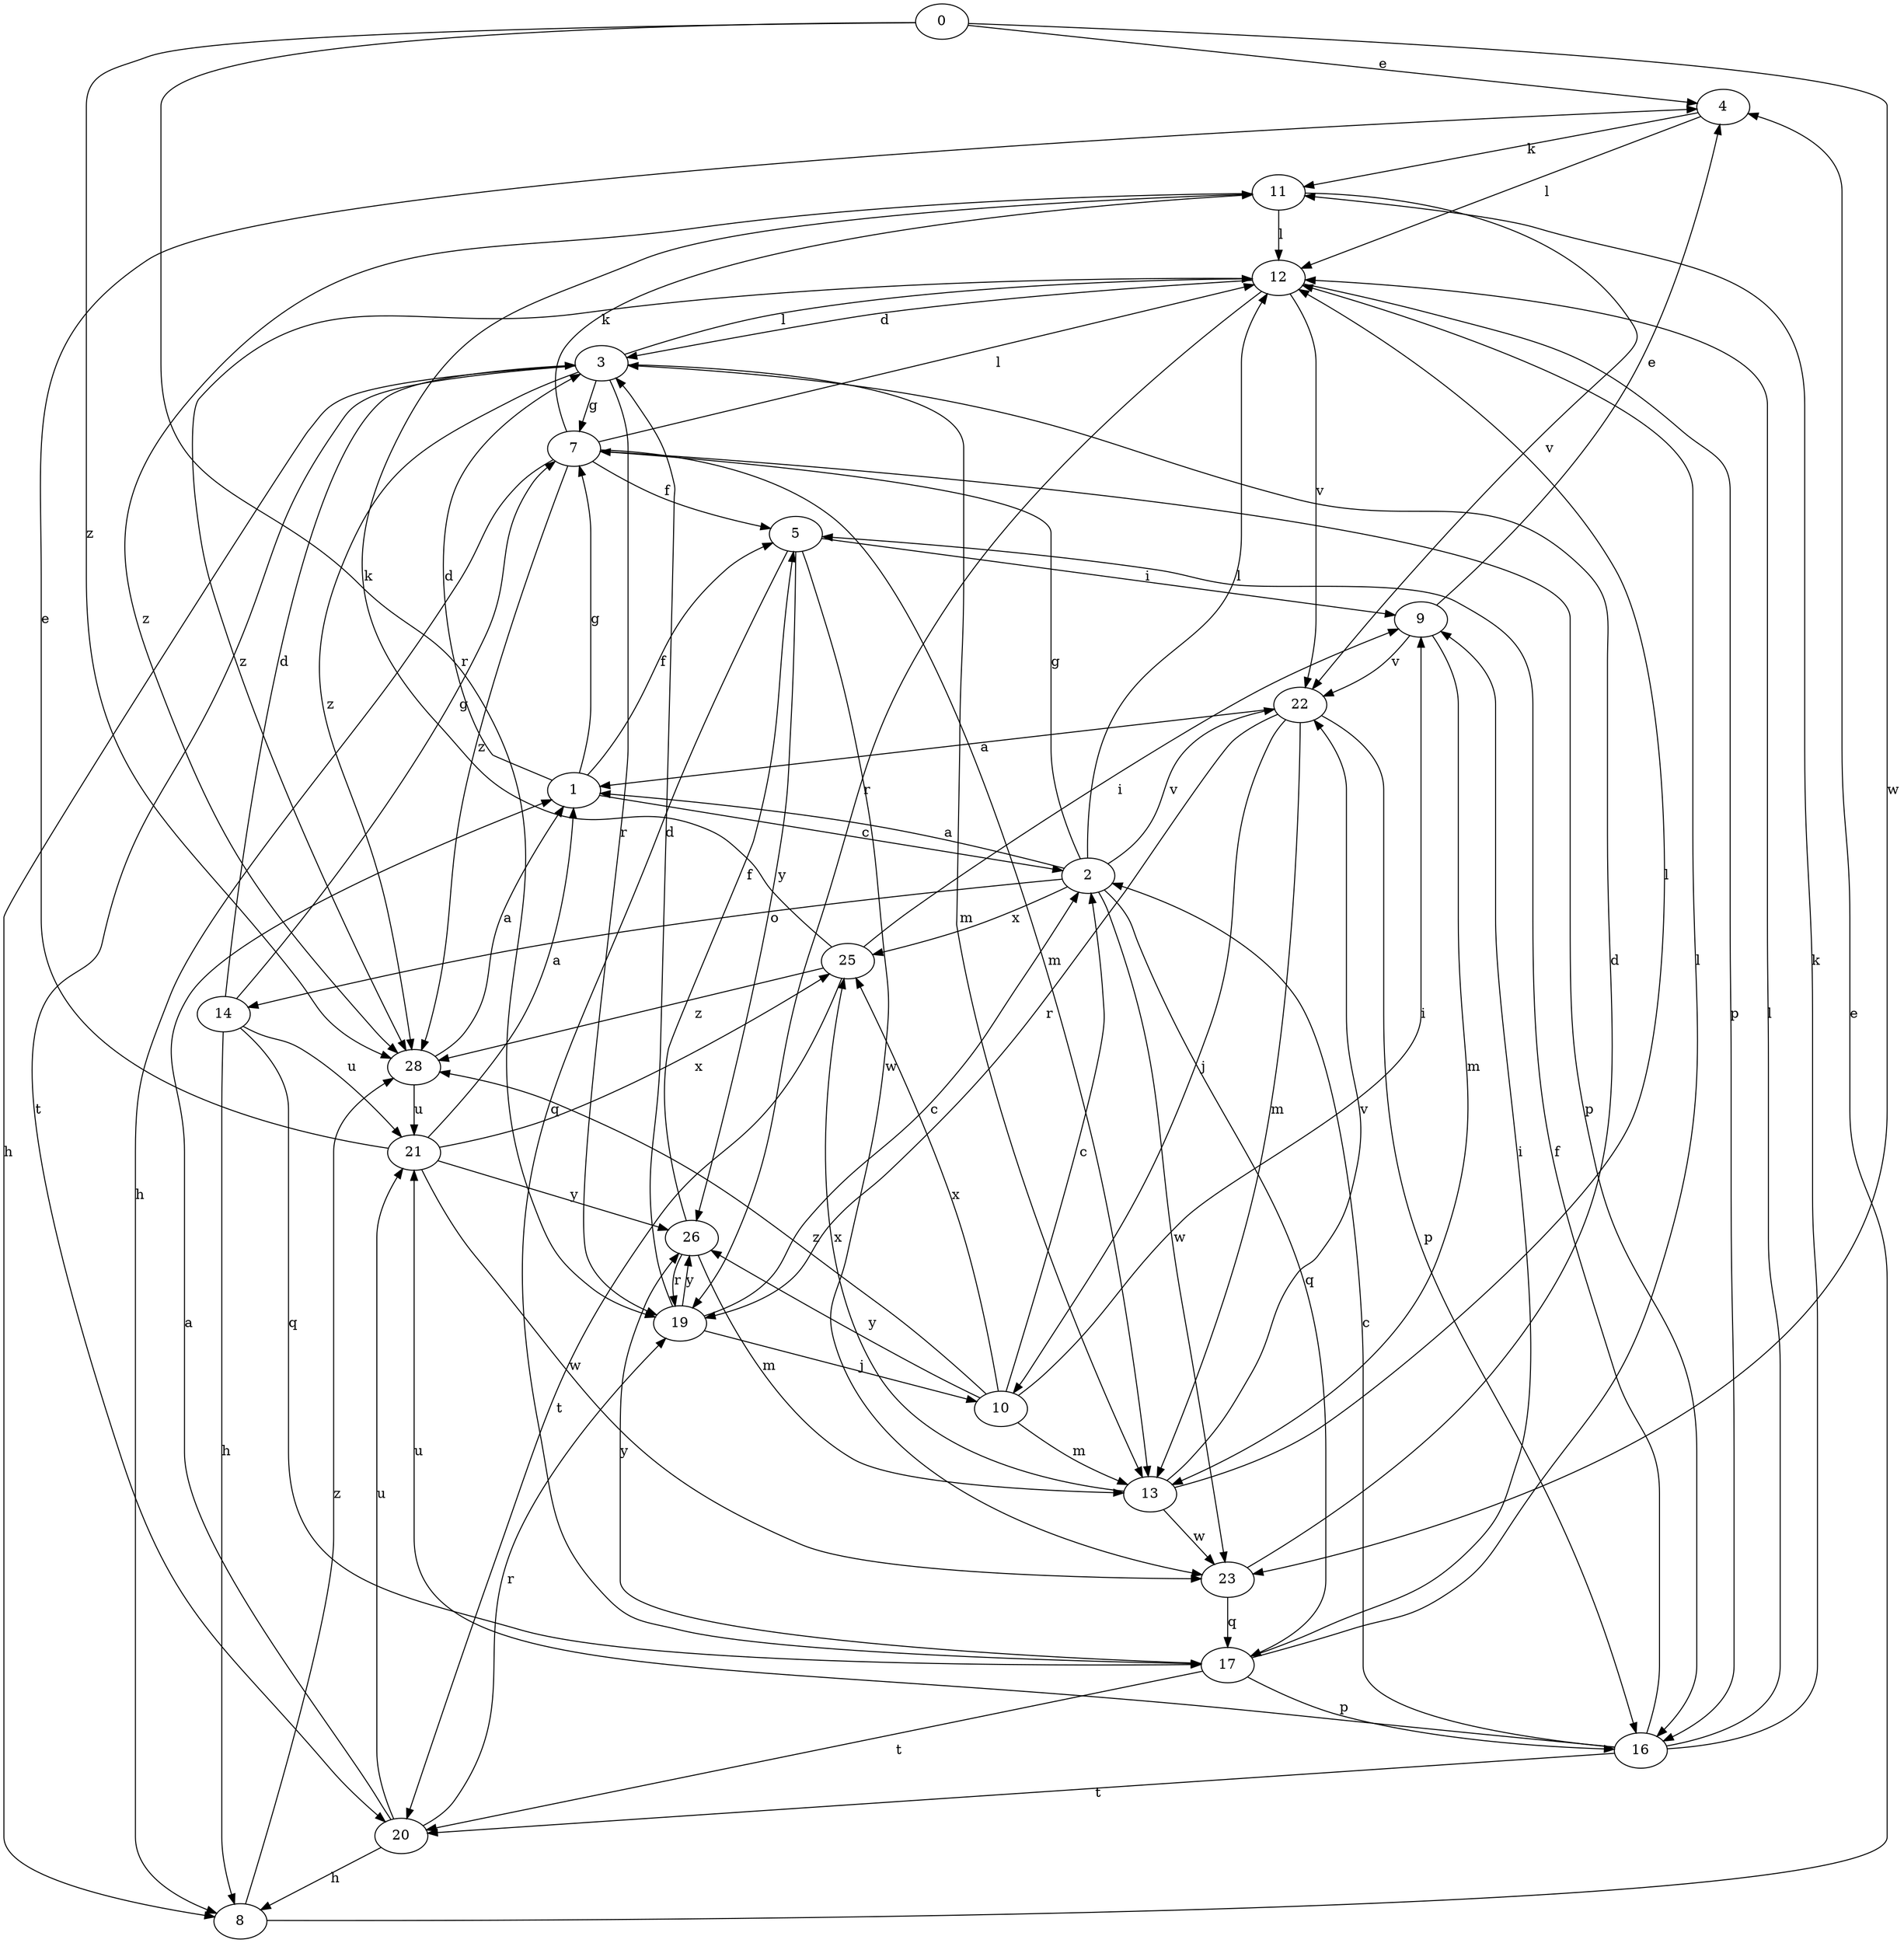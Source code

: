 strict digraph  {
0;
1;
2;
3;
4;
5;
7;
8;
9;
10;
11;
12;
13;
14;
16;
17;
19;
20;
21;
22;
23;
25;
26;
28;
0 -> 4  [label=e];
0 -> 19  [label=r];
0 -> 23  [label=w];
0 -> 28  [label=z];
1 -> 2  [label=c];
1 -> 3  [label=d];
1 -> 5  [label=f];
1 -> 7  [label=g];
2 -> 1  [label=a];
2 -> 7  [label=g];
2 -> 12  [label=l];
2 -> 14  [label=o];
2 -> 17  [label=q];
2 -> 22  [label=v];
2 -> 23  [label=w];
2 -> 25  [label=x];
3 -> 7  [label=g];
3 -> 8  [label=h];
3 -> 12  [label=l];
3 -> 13  [label=m];
3 -> 19  [label=r];
3 -> 20  [label=t];
3 -> 28  [label=z];
4 -> 11  [label=k];
4 -> 12  [label=l];
5 -> 9  [label=i];
5 -> 17  [label=q];
5 -> 23  [label=w];
5 -> 26  [label=y];
7 -> 5  [label=f];
7 -> 8  [label=h];
7 -> 11  [label=k];
7 -> 12  [label=l];
7 -> 13  [label=m];
7 -> 16  [label=p];
7 -> 28  [label=z];
8 -> 4  [label=e];
8 -> 28  [label=z];
9 -> 4  [label=e];
9 -> 13  [label=m];
9 -> 22  [label=v];
10 -> 2  [label=c];
10 -> 9  [label=i];
10 -> 13  [label=m];
10 -> 25  [label=x];
10 -> 26  [label=y];
10 -> 28  [label=z];
11 -> 12  [label=l];
11 -> 22  [label=v];
11 -> 28  [label=z];
12 -> 3  [label=d];
12 -> 16  [label=p];
12 -> 19  [label=r];
12 -> 22  [label=v];
12 -> 28  [label=z];
13 -> 12  [label=l];
13 -> 22  [label=v];
13 -> 23  [label=w];
13 -> 25  [label=x];
14 -> 3  [label=d];
14 -> 7  [label=g];
14 -> 8  [label=h];
14 -> 17  [label=q];
14 -> 21  [label=u];
16 -> 2  [label=c];
16 -> 5  [label=f];
16 -> 11  [label=k];
16 -> 12  [label=l];
16 -> 20  [label=t];
16 -> 21  [label=u];
17 -> 9  [label=i];
17 -> 12  [label=l];
17 -> 16  [label=p];
17 -> 20  [label=t];
17 -> 26  [label=y];
19 -> 2  [label=c];
19 -> 3  [label=d];
19 -> 10  [label=j];
19 -> 26  [label=y];
20 -> 1  [label=a];
20 -> 8  [label=h];
20 -> 19  [label=r];
20 -> 21  [label=u];
21 -> 1  [label=a];
21 -> 4  [label=e];
21 -> 23  [label=w];
21 -> 25  [label=x];
21 -> 26  [label=y];
22 -> 1  [label=a];
22 -> 10  [label=j];
22 -> 13  [label=m];
22 -> 16  [label=p];
22 -> 19  [label=r];
23 -> 3  [label=d];
23 -> 17  [label=q];
25 -> 9  [label=i];
25 -> 11  [label=k];
25 -> 20  [label=t];
25 -> 28  [label=z];
26 -> 5  [label=f];
26 -> 13  [label=m];
26 -> 19  [label=r];
28 -> 1  [label=a];
28 -> 21  [label=u];
}
